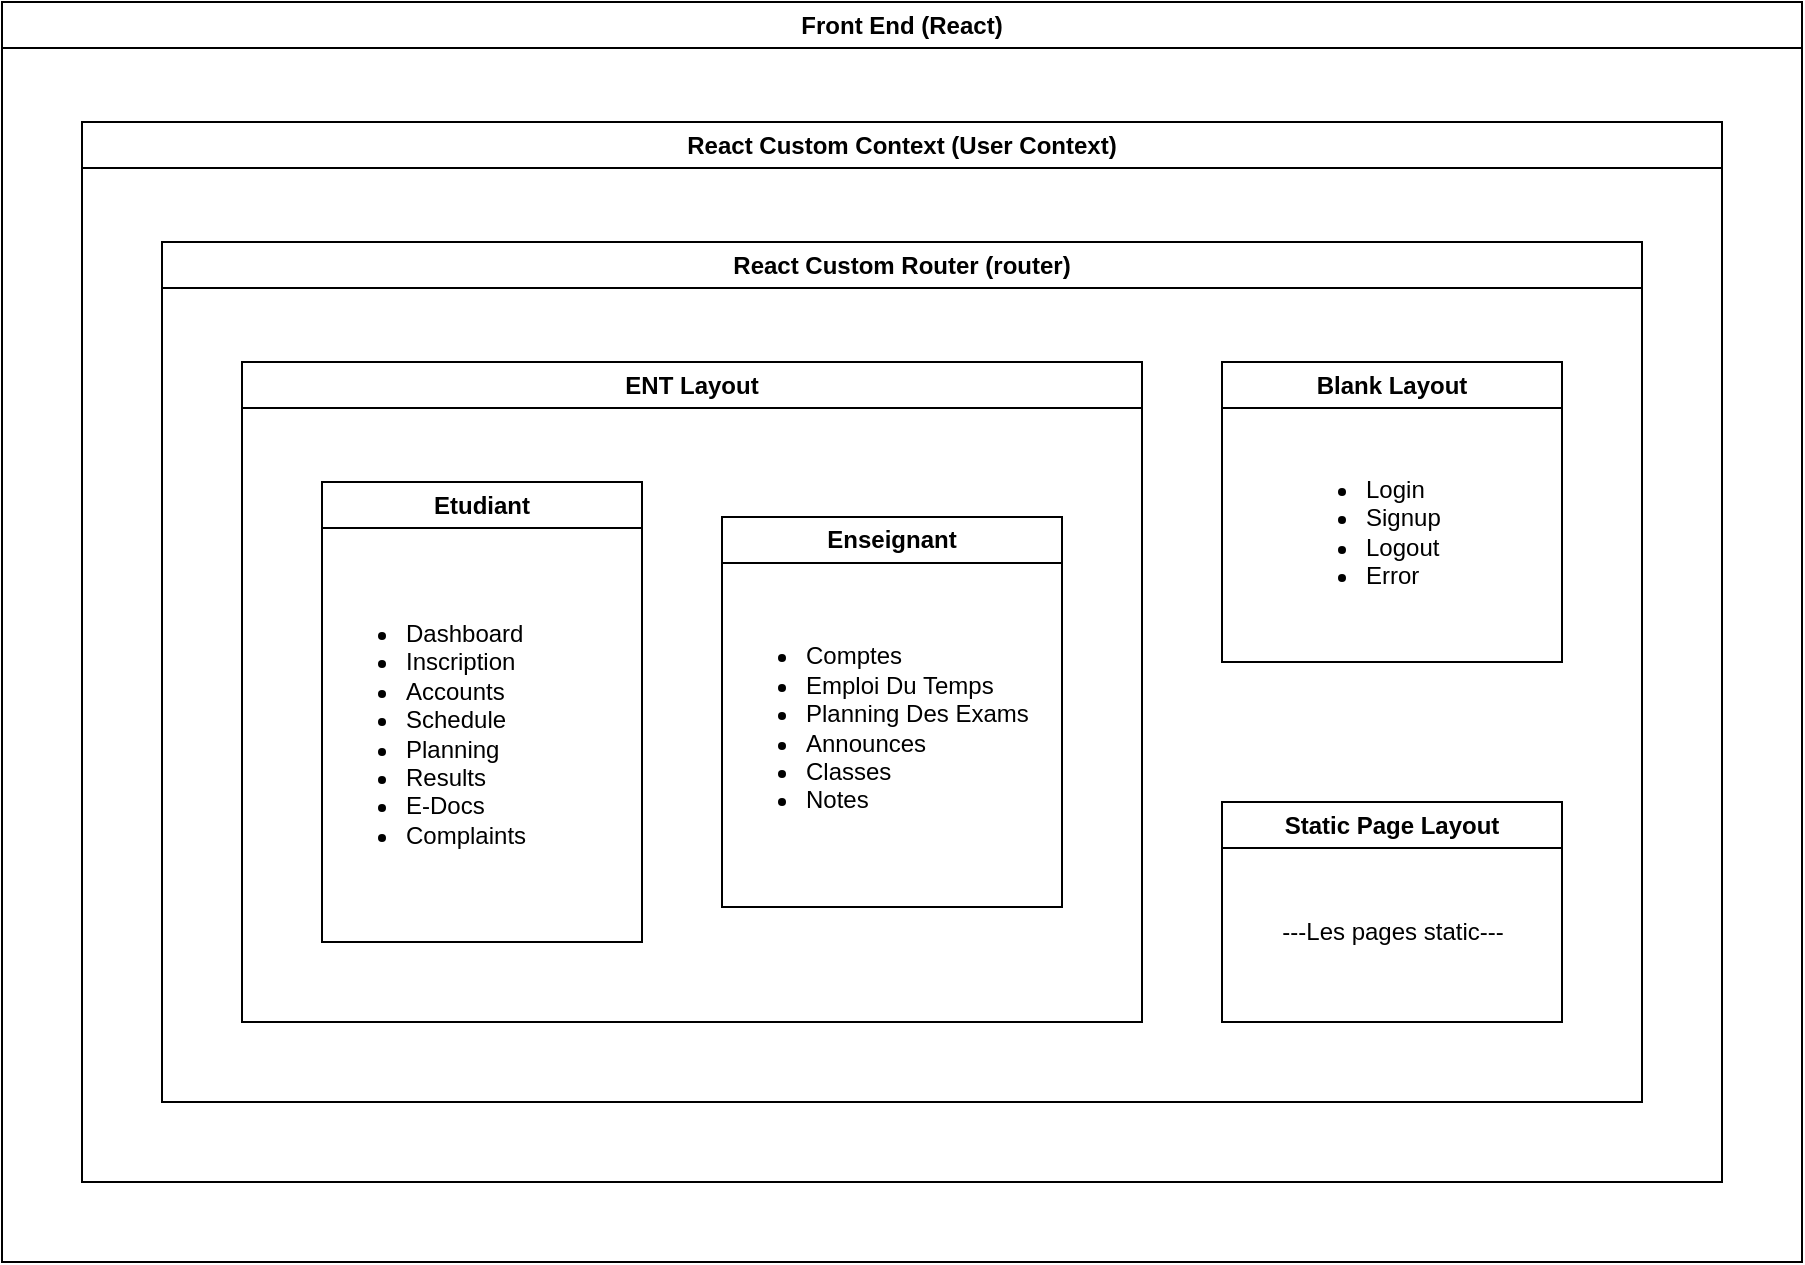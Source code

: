 <mxfile>
    <diagram id="knyIHLOpLbPbH_Og_rrt" name="Page-1">
        <mxGraphModel dx="1389" dy="704" grid="1" gridSize="10" guides="1" tooltips="1" connect="1" arrows="1" fold="1" page="1" pageScale="1" pageWidth="850" pageHeight="1100" math="0" shadow="0">
            <root>
                <mxCell id="0"/>
                <mxCell id="1" parent="0"/>
                <mxCell id="8" value="Front End (React)" style="swimlane;whiteSpace=wrap;html=1;" parent="1" vertex="1">
                    <mxGeometry y="90" width="900" height="630" as="geometry"/>
                </mxCell>
                <mxCell id="2" value="React Custom Context (User Context)" style="swimlane;whiteSpace=wrap;html=1;" parent="1" vertex="1">
                    <mxGeometry x="40" y="150" width="820" height="530" as="geometry"/>
                </mxCell>
                <mxCell id="3" value="React Custom Router (router)" style="swimlane;whiteSpace=wrap;html=1;startSize=23;" parent="1" vertex="1">
                    <mxGeometry x="80" y="210" width="740" height="430" as="geometry"/>
                </mxCell>
                <mxCell id="5" value="Blank Layout" style="swimlane;whiteSpace=wrap;html=1;" parent="3" vertex="1">
                    <mxGeometry x="530" y="60" width="170" height="150" as="geometry"/>
                </mxCell>
                <mxCell id="18" value="&lt;div style=&quot;&quot;&gt;&lt;ul&gt;&lt;li&gt;&lt;span style=&quot;background-color: initial;&quot;&gt;Login&lt;/span&gt;&lt;/li&gt;&lt;li&gt;&lt;span style=&quot;background-color: initial;&quot;&gt;Signup&lt;/span&gt;&lt;/li&gt;&lt;li&gt;&lt;span style=&quot;background-color: initial;&quot;&gt;Logout&lt;/span&gt;&lt;/li&gt;&lt;li&gt;&lt;span style=&quot;background-color: initial;&quot;&gt;Error&lt;/span&gt;&lt;/li&gt;&lt;/ul&gt;&lt;/div&gt;" style="text;html=1;align=left;verticalAlign=middle;resizable=0;points=[];autosize=1;strokeColor=none;fillColor=none;" vertex="1" parent="5">
                    <mxGeometry x="30" y="25" width="100" height="120" as="geometry"/>
                </mxCell>
                <mxCell id="6" value="Static Page Layout" style="swimlane;whiteSpace=wrap;html=1;" parent="3" vertex="1">
                    <mxGeometry x="530" y="280" width="170" height="110" as="geometry"/>
                </mxCell>
                <mxCell id="15" value="---Les pages static---" style="text;html=1;align=center;verticalAlign=middle;resizable=0;points=[];autosize=1;strokeColor=none;fillColor=none;" vertex="1" parent="6">
                    <mxGeometry x="20" y="50" width="130" height="30" as="geometry"/>
                </mxCell>
                <mxCell id="4" value="ENT Layout" style="swimlane;whiteSpace=wrap;html=1;" parent="3" vertex="1">
                    <mxGeometry x="40" y="60" width="450" height="330" as="geometry"/>
                </mxCell>
                <mxCell id="9" value="Etudiant" style="swimlane;whiteSpace=wrap;html=1;" parent="4" vertex="1">
                    <mxGeometry x="40" y="60" width="160" height="230" as="geometry"/>
                </mxCell>
                <mxCell id="12" value="&lt;ul&gt;&lt;li&gt;Dashboard&lt;/li&gt;&lt;li&gt;Inscription&lt;/li&gt;&lt;li&gt;Accounts&lt;/li&gt;&lt;li&gt;Schedule&lt;/li&gt;&lt;li&gt;Planning&lt;/li&gt;&lt;li&gt;Results&lt;/li&gt;&lt;li&gt;E-Docs&lt;/li&gt;&lt;li&gt;Complaints&lt;/li&gt;&lt;/ul&gt;" style="text;strokeColor=none;fillColor=none;html=1;whiteSpace=wrap;verticalAlign=middle;overflow=hidden;" parent="9" vertex="1">
                    <mxGeometry y="22.5" width="160" height="207.5" as="geometry"/>
                </mxCell>
                <mxCell id="10" value="Enseignant" style="swimlane;whiteSpace=wrap;html=1;" parent="4" vertex="1">
                    <mxGeometry x="240" y="77.5" width="170" height="195" as="geometry"/>
                </mxCell>
                <mxCell id="13" value="&lt;ul&gt;&lt;li&gt;Comptes&lt;/li&gt;&lt;li&gt;Emploi Du Temps&lt;/li&gt;&lt;li&gt;Planning Des Exams&lt;/li&gt;&lt;li&gt;Announces&lt;/li&gt;&lt;li&gt;Classes&lt;/li&gt;&lt;li&gt;Notes&lt;/li&gt;&lt;/ul&gt;" style="text;html=1;align=left;verticalAlign=middle;resizable=0;points=[];autosize=1;strokeColor=none;fillColor=none;" vertex="1" parent="10">
                    <mxGeometry y="25" width="170" height="160" as="geometry"/>
                </mxCell>
            </root>
        </mxGraphModel>
    </diagram>
</mxfile>